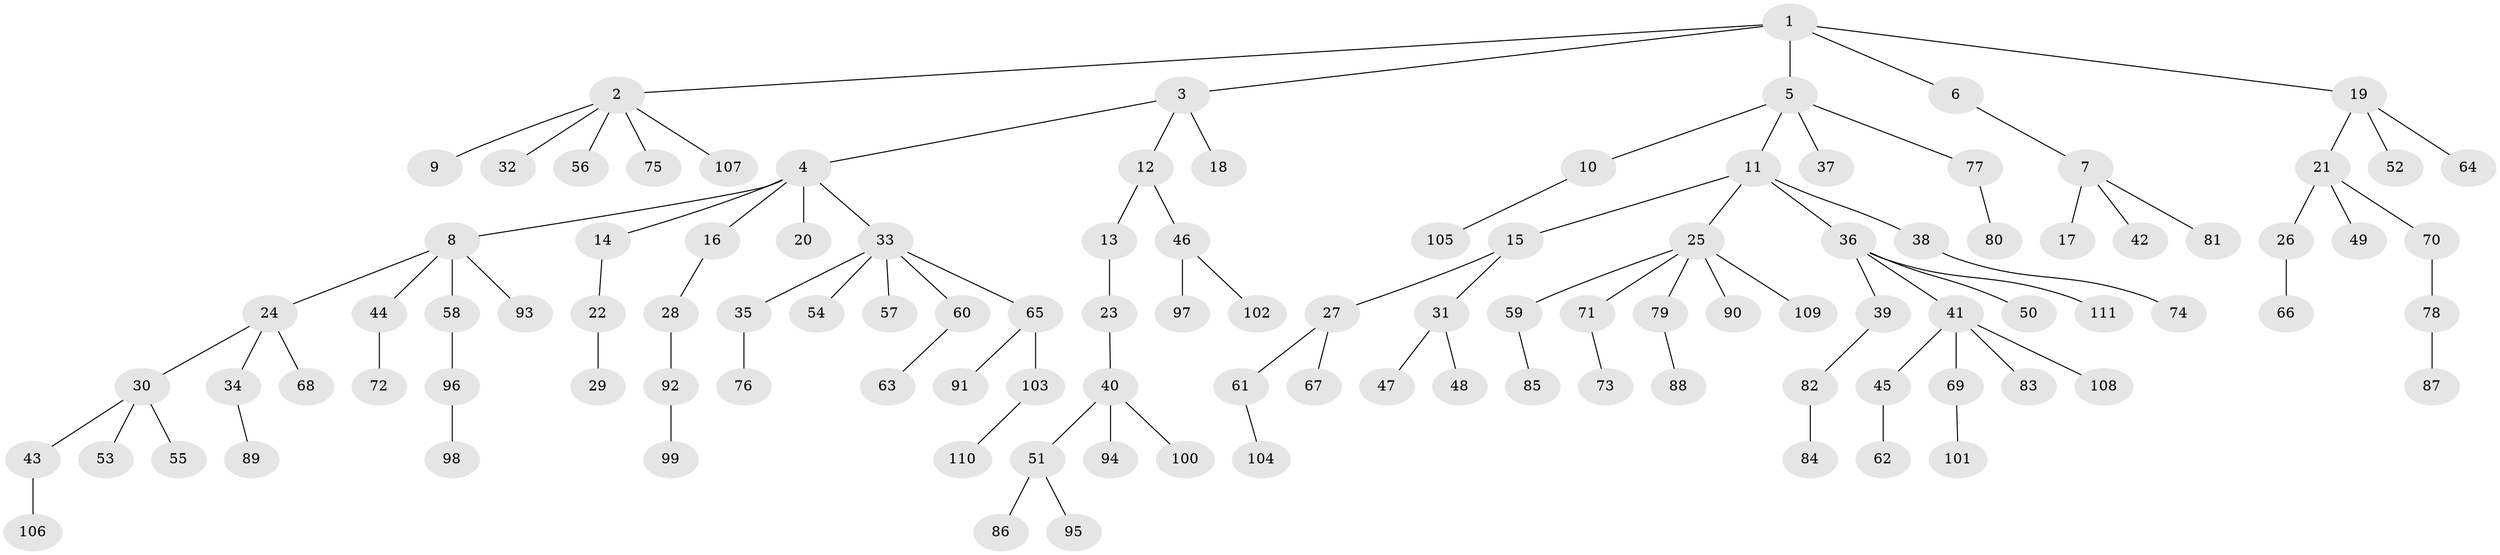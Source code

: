 // coarse degree distribution, {4: 0.045454545454545456, 9: 0.022727272727272728, 5: 0.022727272727272728, 2: 0.09090909090909091, 1: 0.6818181818181818, 8: 0.022727272727272728, 3: 0.09090909090909091, 6: 0.022727272727272728}
// Generated by graph-tools (version 1.1) at 2025/19/03/04/25 18:19:25]
// undirected, 111 vertices, 110 edges
graph export_dot {
graph [start="1"]
  node [color=gray90,style=filled];
  1;
  2;
  3;
  4;
  5;
  6;
  7;
  8;
  9;
  10;
  11;
  12;
  13;
  14;
  15;
  16;
  17;
  18;
  19;
  20;
  21;
  22;
  23;
  24;
  25;
  26;
  27;
  28;
  29;
  30;
  31;
  32;
  33;
  34;
  35;
  36;
  37;
  38;
  39;
  40;
  41;
  42;
  43;
  44;
  45;
  46;
  47;
  48;
  49;
  50;
  51;
  52;
  53;
  54;
  55;
  56;
  57;
  58;
  59;
  60;
  61;
  62;
  63;
  64;
  65;
  66;
  67;
  68;
  69;
  70;
  71;
  72;
  73;
  74;
  75;
  76;
  77;
  78;
  79;
  80;
  81;
  82;
  83;
  84;
  85;
  86;
  87;
  88;
  89;
  90;
  91;
  92;
  93;
  94;
  95;
  96;
  97;
  98;
  99;
  100;
  101;
  102;
  103;
  104;
  105;
  106;
  107;
  108;
  109;
  110;
  111;
  1 -- 2;
  1 -- 3;
  1 -- 5;
  1 -- 6;
  1 -- 19;
  2 -- 9;
  2 -- 32;
  2 -- 56;
  2 -- 75;
  2 -- 107;
  3 -- 4;
  3 -- 12;
  3 -- 18;
  4 -- 8;
  4 -- 14;
  4 -- 16;
  4 -- 20;
  4 -- 33;
  5 -- 10;
  5 -- 11;
  5 -- 37;
  5 -- 77;
  6 -- 7;
  7 -- 17;
  7 -- 42;
  7 -- 81;
  8 -- 24;
  8 -- 44;
  8 -- 58;
  8 -- 93;
  10 -- 105;
  11 -- 15;
  11 -- 25;
  11 -- 36;
  11 -- 38;
  12 -- 13;
  12 -- 46;
  13 -- 23;
  14 -- 22;
  15 -- 27;
  15 -- 31;
  16 -- 28;
  19 -- 21;
  19 -- 52;
  19 -- 64;
  21 -- 26;
  21 -- 49;
  21 -- 70;
  22 -- 29;
  23 -- 40;
  24 -- 30;
  24 -- 34;
  24 -- 68;
  25 -- 59;
  25 -- 71;
  25 -- 79;
  25 -- 90;
  25 -- 109;
  26 -- 66;
  27 -- 61;
  27 -- 67;
  28 -- 92;
  30 -- 43;
  30 -- 53;
  30 -- 55;
  31 -- 47;
  31 -- 48;
  33 -- 35;
  33 -- 54;
  33 -- 57;
  33 -- 60;
  33 -- 65;
  34 -- 89;
  35 -- 76;
  36 -- 39;
  36 -- 41;
  36 -- 50;
  36 -- 111;
  38 -- 74;
  39 -- 82;
  40 -- 51;
  40 -- 94;
  40 -- 100;
  41 -- 45;
  41 -- 69;
  41 -- 83;
  41 -- 108;
  43 -- 106;
  44 -- 72;
  45 -- 62;
  46 -- 97;
  46 -- 102;
  51 -- 86;
  51 -- 95;
  58 -- 96;
  59 -- 85;
  60 -- 63;
  61 -- 104;
  65 -- 91;
  65 -- 103;
  69 -- 101;
  70 -- 78;
  71 -- 73;
  77 -- 80;
  78 -- 87;
  79 -- 88;
  82 -- 84;
  92 -- 99;
  96 -- 98;
  103 -- 110;
}
